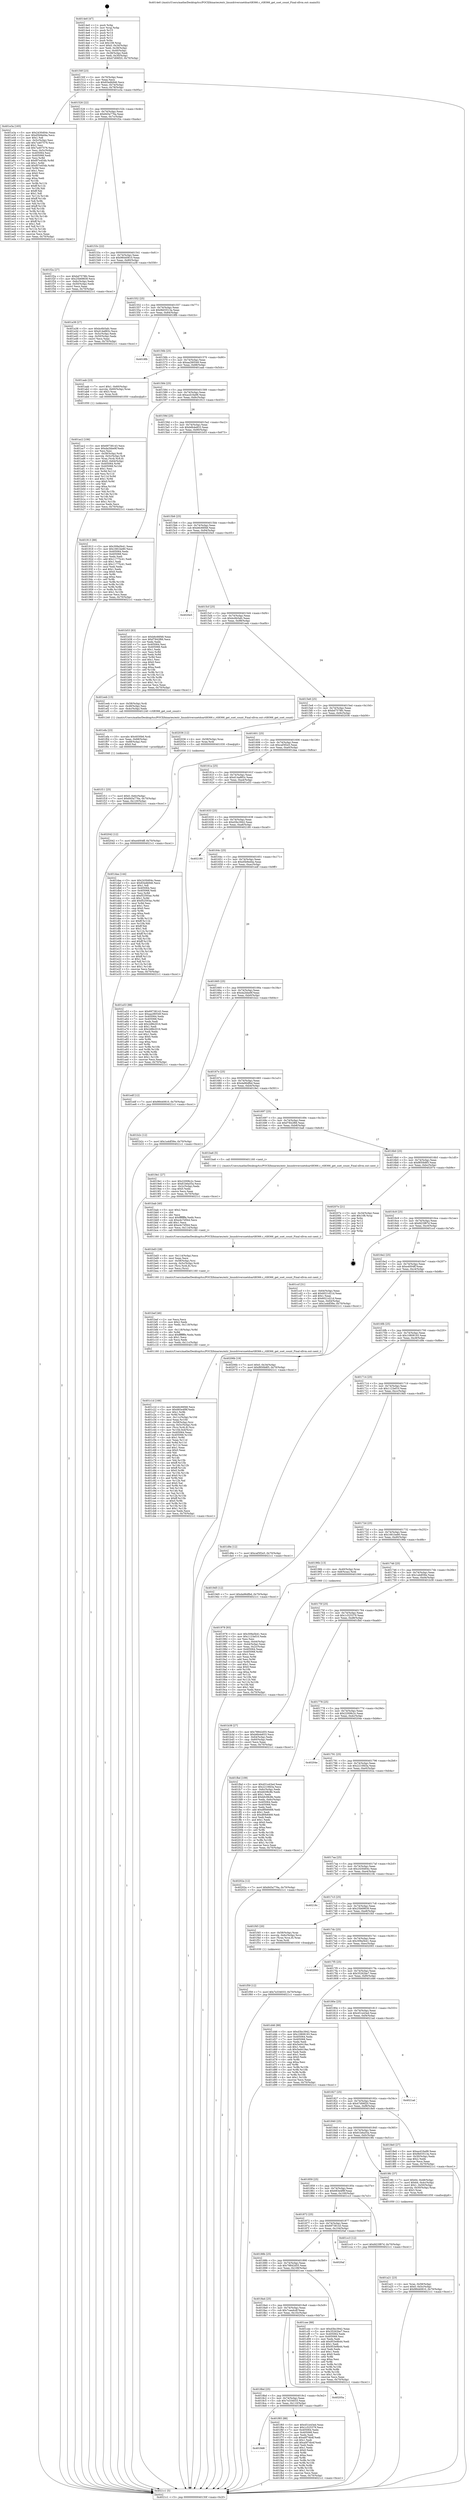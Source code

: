 digraph "0x4014e0" {
  label = "0x4014e0 (/mnt/c/Users/mathe/Desktop/tcc/POCII/binaries/extr_linuxdriversnetdsartl8366.c_rtl8366_get_sset_count_Final-ollvm.out::main(0))"
  labelloc = "t"
  node[shape=record]

  Entry [label="",width=0.3,height=0.3,shape=circle,fillcolor=black,style=filled]
  "0x40150f" [label="{
     0x40150f [23]\l
     | [instrs]\l
     &nbsp;&nbsp;0x40150f \<+3\>: mov -0x70(%rbp),%eax\l
     &nbsp;&nbsp;0x401512 \<+2\>: mov %eax,%ecx\l
     &nbsp;&nbsp;0x401514 \<+6\>: sub $0x83edb946,%ecx\l
     &nbsp;&nbsp;0x40151a \<+3\>: mov %eax,-0x74(%rbp)\l
     &nbsp;&nbsp;0x40151d \<+3\>: mov %ecx,-0x78(%rbp)\l
     &nbsp;&nbsp;0x401520 \<+6\>: je 0000000000401e3a \<main+0x95a\>\l
  }"]
  "0x401e3a" [label="{
     0x401e3a [165]\l
     | [instrs]\l
     &nbsp;&nbsp;0x401e3a \<+5\>: mov $0x2430d04c,%eax\l
     &nbsp;&nbsp;0x401e3f \<+5\>: mov $0xd5b9ed4a,%ecx\l
     &nbsp;&nbsp;0x401e44 \<+2\>: mov $0x1,%dl\l
     &nbsp;&nbsp;0x401e46 \<+3\>: mov -0x5c(%rbp),%esi\l
     &nbsp;&nbsp;0x401e49 \<+6\>: add $0x7a407576,%esi\l
     &nbsp;&nbsp;0x401e4f \<+3\>: add $0x1,%esi\l
     &nbsp;&nbsp;0x401e52 \<+6\>: sub $0x7a407576,%esi\l
     &nbsp;&nbsp;0x401e58 \<+3\>: mov %esi,-0x5c(%rbp)\l
     &nbsp;&nbsp;0x401e5b \<+7\>: mov 0x405064,%esi\l
     &nbsp;&nbsp;0x401e62 \<+7\>: mov 0x405068,%edi\l
     &nbsp;&nbsp;0x401e69 \<+3\>: mov %esi,%r8d\l
     &nbsp;&nbsp;0x401e6c \<+7\>: sub $0xf07e454b,%r8d\l
     &nbsp;&nbsp;0x401e73 \<+4\>: sub $0x1,%r8d\l
     &nbsp;&nbsp;0x401e77 \<+7\>: add $0xf07e454b,%r8d\l
     &nbsp;&nbsp;0x401e7e \<+4\>: imul %r8d,%esi\l
     &nbsp;&nbsp;0x401e82 \<+3\>: and $0x1,%esi\l
     &nbsp;&nbsp;0x401e85 \<+3\>: cmp $0x0,%esi\l
     &nbsp;&nbsp;0x401e88 \<+4\>: sete %r9b\l
     &nbsp;&nbsp;0x401e8c \<+3\>: cmp $0xa,%edi\l
     &nbsp;&nbsp;0x401e8f \<+4\>: setl %r10b\l
     &nbsp;&nbsp;0x401e93 \<+3\>: mov %r9b,%r11b\l
     &nbsp;&nbsp;0x401e96 \<+4\>: xor $0xff,%r11b\l
     &nbsp;&nbsp;0x401e9a \<+3\>: mov %r10b,%bl\l
     &nbsp;&nbsp;0x401e9d \<+3\>: xor $0xff,%bl\l
     &nbsp;&nbsp;0x401ea0 \<+3\>: xor $0x1,%dl\l
     &nbsp;&nbsp;0x401ea3 \<+3\>: mov %r11b,%r14b\l
     &nbsp;&nbsp;0x401ea6 \<+4\>: and $0xff,%r14b\l
     &nbsp;&nbsp;0x401eaa \<+3\>: and %dl,%r9b\l
     &nbsp;&nbsp;0x401ead \<+3\>: mov %bl,%r15b\l
     &nbsp;&nbsp;0x401eb0 \<+4\>: and $0xff,%r15b\l
     &nbsp;&nbsp;0x401eb4 \<+3\>: and %dl,%r10b\l
     &nbsp;&nbsp;0x401eb7 \<+3\>: or %r9b,%r14b\l
     &nbsp;&nbsp;0x401eba \<+3\>: or %r10b,%r15b\l
     &nbsp;&nbsp;0x401ebd \<+3\>: xor %r15b,%r14b\l
     &nbsp;&nbsp;0x401ec0 \<+3\>: or %bl,%r11b\l
     &nbsp;&nbsp;0x401ec3 \<+4\>: xor $0xff,%r11b\l
     &nbsp;&nbsp;0x401ec7 \<+3\>: or $0x1,%dl\l
     &nbsp;&nbsp;0x401eca \<+3\>: and %dl,%r11b\l
     &nbsp;&nbsp;0x401ecd \<+3\>: or %r11b,%r14b\l
     &nbsp;&nbsp;0x401ed0 \<+4\>: test $0x1,%r14b\l
     &nbsp;&nbsp;0x401ed4 \<+3\>: cmovne %ecx,%eax\l
     &nbsp;&nbsp;0x401ed7 \<+3\>: mov %eax,-0x70(%rbp)\l
     &nbsp;&nbsp;0x401eda \<+5\>: jmp 00000000004021c1 \<main+0xce1\>\l
  }"]
  "0x401526" [label="{
     0x401526 [22]\l
     | [instrs]\l
     &nbsp;&nbsp;0x401526 \<+5\>: jmp 000000000040152b \<main+0x4b\>\l
     &nbsp;&nbsp;0x40152b \<+3\>: mov -0x74(%rbp),%eax\l
     &nbsp;&nbsp;0x40152e \<+5\>: sub $0x845a776a,%eax\l
     &nbsp;&nbsp;0x401533 \<+3\>: mov %eax,-0x7c(%rbp)\l
     &nbsp;&nbsp;0x401536 \<+6\>: je 0000000000401f2a \<main+0xa4a\>\l
  }"]
  Exit [label="",width=0.3,height=0.3,shape=circle,fillcolor=black,style=filled,peripheries=2]
  "0x401f2a" [label="{
     0x401f2a [27]\l
     | [instrs]\l
     &nbsp;&nbsp;0x401f2a \<+5\>: mov $0xbd7578fc,%eax\l
     &nbsp;&nbsp;0x401f2f \<+5\>: mov $0x25b69839,%ecx\l
     &nbsp;&nbsp;0x401f34 \<+3\>: mov -0x6c(%rbp),%edx\l
     &nbsp;&nbsp;0x401f37 \<+3\>: cmp -0x50(%rbp),%edx\l
     &nbsp;&nbsp;0x401f3a \<+3\>: cmovl %ecx,%eax\l
     &nbsp;&nbsp;0x401f3d \<+3\>: mov %eax,-0x70(%rbp)\l
     &nbsp;&nbsp;0x401f40 \<+5\>: jmp 00000000004021c1 \<main+0xce1\>\l
  }"]
  "0x40153c" [label="{
     0x40153c [22]\l
     | [instrs]\l
     &nbsp;&nbsp;0x40153c \<+5\>: jmp 0000000000401541 \<main+0x61\>\l
     &nbsp;&nbsp;0x401541 \<+3\>: mov -0x74(%rbp),%eax\l
     &nbsp;&nbsp;0x401544 \<+5\>: sub $0x98440810,%eax\l
     &nbsp;&nbsp;0x401549 \<+3\>: mov %eax,-0x80(%rbp)\l
     &nbsp;&nbsp;0x40154c \<+6\>: je 0000000000401a38 \<main+0x558\>\l
  }"]
  "0x402042" [label="{
     0x402042 [12]\l
     | [instrs]\l
     &nbsp;&nbsp;0x402042 \<+7\>: movl $0xe4004ff,-0x70(%rbp)\l
     &nbsp;&nbsp;0x402049 \<+5\>: jmp 00000000004021c1 \<main+0xce1\>\l
  }"]
  "0x401a38" [label="{
     0x401a38 [27]\l
     | [instrs]\l
     &nbsp;&nbsp;0x401a38 \<+5\>: mov $0xbc6b5afc,%eax\l
     &nbsp;&nbsp;0x401a3d \<+5\>: mov $0xd14a883c,%ecx\l
     &nbsp;&nbsp;0x401a42 \<+3\>: mov -0x5c(%rbp),%edx\l
     &nbsp;&nbsp;0x401a45 \<+3\>: cmp -0x50(%rbp),%edx\l
     &nbsp;&nbsp;0x401a48 \<+3\>: cmovl %ecx,%eax\l
     &nbsp;&nbsp;0x401a4b \<+3\>: mov %eax,-0x70(%rbp)\l
     &nbsp;&nbsp;0x401a4e \<+5\>: jmp 00000000004021c1 \<main+0xce1\>\l
  }"]
  "0x401552" [label="{
     0x401552 [25]\l
     | [instrs]\l
     &nbsp;&nbsp;0x401552 \<+5\>: jmp 0000000000401557 \<main+0x77\>\l
     &nbsp;&nbsp;0x401557 \<+3\>: mov -0x74(%rbp),%eax\l
     &nbsp;&nbsp;0x40155a \<+5\>: sub $0x9b03513a,%eax\l
     &nbsp;&nbsp;0x40155f \<+6\>: mov %eax,-0x84(%rbp)\l
     &nbsp;&nbsp;0x401565 \<+6\>: je 00000000004018fb \<main+0x41b\>\l
  }"]
  "0x4018d6" [label="{
     0x4018d6\l
  }", style=dashed]
  "0x4018fb" [label="{
     0x4018fb\l
  }", style=dashed]
  "0x40156b" [label="{
     0x40156b [25]\l
     | [instrs]\l
     &nbsp;&nbsp;0x40156b \<+5\>: jmp 0000000000401570 \<main+0x90\>\l
     &nbsp;&nbsp;0x401570 \<+3\>: mov -0x74(%rbp),%eax\l
     &nbsp;&nbsp;0x401573 \<+5\>: sub $0xaa280549,%eax\l
     &nbsp;&nbsp;0x401578 \<+6\>: mov %eax,-0x88(%rbp)\l
     &nbsp;&nbsp;0x40157e \<+6\>: je 0000000000401aab \<main+0x5cb\>\l
  }"]
  "0x401f65" [label="{
     0x401f65 [88]\l
     | [instrs]\l
     &nbsp;&nbsp;0x401f65 \<+5\>: mov $0x451e43ed,%eax\l
     &nbsp;&nbsp;0x401f6a \<+5\>: mov $0x1c525379,%ecx\l
     &nbsp;&nbsp;0x401f6f \<+7\>: mov 0x405064,%edx\l
     &nbsp;&nbsp;0x401f76 \<+7\>: mov 0x405068,%esi\l
     &nbsp;&nbsp;0x401f7d \<+2\>: mov %edx,%edi\l
     &nbsp;&nbsp;0x401f7f \<+6\>: sub $0xa0f74b4f,%edi\l
     &nbsp;&nbsp;0x401f85 \<+3\>: sub $0x1,%edi\l
     &nbsp;&nbsp;0x401f88 \<+6\>: add $0xa0f74b4f,%edi\l
     &nbsp;&nbsp;0x401f8e \<+3\>: imul %edi,%edx\l
     &nbsp;&nbsp;0x401f91 \<+3\>: and $0x1,%edx\l
     &nbsp;&nbsp;0x401f94 \<+3\>: cmp $0x0,%edx\l
     &nbsp;&nbsp;0x401f97 \<+4\>: sete %r8b\l
     &nbsp;&nbsp;0x401f9b \<+3\>: cmp $0xa,%esi\l
     &nbsp;&nbsp;0x401f9e \<+4\>: setl %r9b\l
     &nbsp;&nbsp;0x401fa2 \<+3\>: mov %r8b,%r10b\l
     &nbsp;&nbsp;0x401fa5 \<+3\>: and %r9b,%r10b\l
     &nbsp;&nbsp;0x401fa8 \<+3\>: xor %r9b,%r8b\l
     &nbsp;&nbsp;0x401fab \<+3\>: or %r8b,%r10b\l
     &nbsp;&nbsp;0x401fae \<+4\>: test $0x1,%r10b\l
     &nbsp;&nbsp;0x401fb2 \<+3\>: cmovne %ecx,%eax\l
     &nbsp;&nbsp;0x401fb5 \<+3\>: mov %eax,-0x70(%rbp)\l
     &nbsp;&nbsp;0x401fb8 \<+5\>: jmp 00000000004021c1 \<main+0xce1\>\l
  }"]
  "0x401aab" [label="{
     0x401aab [23]\l
     | [instrs]\l
     &nbsp;&nbsp;0x401aab \<+7\>: movl $0x1,-0x60(%rbp)\l
     &nbsp;&nbsp;0x401ab2 \<+4\>: movslq -0x60(%rbp),%rax\l
     &nbsp;&nbsp;0x401ab6 \<+4\>: shl $0x3,%rax\l
     &nbsp;&nbsp;0x401aba \<+3\>: mov %rax,%rdi\l
     &nbsp;&nbsp;0x401abd \<+5\>: call 0000000000401050 \<malloc@plt\>\l
     | [calls]\l
     &nbsp;&nbsp;0x401050 \{1\} (unknown)\l
  }"]
  "0x401584" [label="{
     0x401584 [25]\l
     | [instrs]\l
     &nbsp;&nbsp;0x401584 \<+5\>: jmp 0000000000401589 \<main+0xa9\>\l
     &nbsp;&nbsp;0x401589 \<+3\>: mov -0x74(%rbp),%eax\l
     &nbsp;&nbsp;0x40158c \<+5\>: sub $0xacd16a98,%eax\l
     &nbsp;&nbsp;0x401591 \<+6\>: mov %eax,-0x8c(%rbp)\l
     &nbsp;&nbsp;0x401597 \<+6\>: je 0000000000401913 \<main+0x433\>\l
  }"]
  "0x4018bd" [label="{
     0x4018bd [25]\l
     | [instrs]\l
     &nbsp;&nbsp;0x4018bd \<+5\>: jmp 00000000004018c2 \<main+0x3e2\>\l
     &nbsp;&nbsp;0x4018c2 \<+3\>: mov -0x74(%rbp),%eax\l
     &nbsp;&nbsp;0x4018c5 \<+5\>: sub $0x7e334033,%eax\l
     &nbsp;&nbsp;0x4018ca \<+6\>: mov %eax,-0x110(%rbp)\l
     &nbsp;&nbsp;0x4018d0 \<+6\>: je 0000000000401f65 \<main+0xa85\>\l
  }"]
  "0x401913" [label="{
     0x401913 [88]\l
     | [instrs]\l
     &nbsp;&nbsp;0x401913 \<+5\>: mov $0x309a5b41,%eax\l
     &nbsp;&nbsp;0x401918 \<+5\>: mov $0x1661be80,%ecx\l
     &nbsp;&nbsp;0x40191d \<+7\>: mov 0x405064,%edx\l
     &nbsp;&nbsp;0x401924 \<+7\>: mov 0x405068,%esi\l
     &nbsp;&nbsp;0x40192b \<+2\>: mov %edx,%edi\l
     &nbsp;&nbsp;0x40192d \<+6\>: add $0x11775c41,%edi\l
     &nbsp;&nbsp;0x401933 \<+3\>: sub $0x1,%edi\l
     &nbsp;&nbsp;0x401936 \<+6\>: sub $0x11775c41,%edi\l
     &nbsp;&nbsp;0x40193c \<+3\>: imul %edi,%edx\l
     &nbsp;&nbsp;0x40193f \<+3\>: and $0x1,%edx\l
     &nbsp;&nbsp;0x401942 \<+3\>: cmp $0x0,%edx\l
     &nbsp;&nbsp;0x401945 \<+4\>: sete %r8b\l
     &nbsp;&nbsp;0x401949 \<+3\>: cmp $0xa,%esi\l
     &nbsp;&nbsp;0x40194c \<+4\>: setl %r9b\l
     &nbsp;&nbsp;0x401950 \<+3\>: mov %r8b,%r10b\l
     &nbsp;&nbsp;0x401953 \<+3\>: and %r9b,%r10b\l
     &nbsp;&nbsp;0x401956 \<+3\>: xor %r9b,%r8b\l
     &nbsp;&nbsp;0x401959 \<+3\>: or %r8b,%r10b\l
     &nbsp;&nbsp;0x40195c \<+4\>: test $0x1,%r10b\l
     &nbsp;&nbsp;0x401960 \<+3\>: cmovne %ecx,%eax\l
     &nbsp;&nbsp;0x401963 \<+3\>: mov %eax,-0x70(%rbp)\l
     &nbsp;&nbsp;0x401966 \<+5\>: jmp 00000000004021c1 \<main+0xce1\>\l
  }"]
  "0x40159d" [label="{
     0x40159d [25]\l
     | [instrs]\l
     &nbsp;&nbsp;0x40159d \<+5\>: jmp 00000000004015a2 \<main+0xc2\>\l
     &nbsp;&nbsp;0x4015a2 \<+3\>: mov -0x74(%rbp),%eax\l
     &nbsp;&nbsp;0x4015a5 \<+5\>: sub $0xb6b4e833,%eax\l
     &nbsp;&nbsp;0x4015aa \<+6\>: mov %eax,-0x90(%rbp)\l
     &nbsp;&nbsp;0x4015b0 \<+6\>: je 0000000000401b53 \<main+0x673\>\l
  }"]
  "0x40205a" [label="{
     0x40205a\l
  }", style=dashed]
  "0x401b53" [label="{
     0x401b53 [83]\l
     | [instrs]\l
     &nbsp;&nbsp;0x401b53 \<+5\>: mov $0xb6c66f48,%eax\l
     &nbsp;&nbsp;0x401b58 \<+5\>: mov $0xf7842f66,%ecx\l
     &nbsp;&nbsp;0x401b5d \<+2\>: xor %edx,%edx\l
     &nbsp;&nbsp;0x401b5f \<+7\>: mov 0x405064,%esi\l
     &nbsp;&nbsp;0x401b66 \<+7\>: mov 0x405068,%edi\l
     &nbsp;&nbsp;0x401b6d \<+3\>: sub $0x1,%edx\l
     &nbsp;&nbsp;0x401b70 \<+3\>: mov %esi,%r8d\l
     &nbsp;&nbsp;0x401b73 \<+3\>: add %edx,%r8d\l
     &nbsp;&nbsp;0x401b76 \<+4\>: imul %r8d,%esi\l
     &nbsp;&nbsp;0x401b7a \<+3\>: and $0x1,%esi\l
     &nbsp;&nbsp;0x401b7d \<+3\>: cmp $0x0,%esi\l
     &nbsp;&nbsp;0x401b80 \<+4\>: sete %r9b\l
     &nbsp;&nbsp;0x401b84 \<+3\>: cmp $0xa,%edi\l
     &nbsp;&nbsp;0x401b87 \<+4\>: setl %r10b\l
     &nbsp;&nbsp;0x401b8b \<+3\>: mov %r9b,%r11b\l
     &nbsp;&nbsp;0x401b8e \<+3\>: and %r10b,%r11b\l
     &nbsp;&nbsp;0x401b91 \<+3\>: xor %r10b,%r9b\l
     &nbsp;&nbsp;0x401b94 \<+3\>: or %r9b,%r11b\l
     &nbsp;&nbsp;0x401b97 \<+4\>: test $0x1,%r11b\l
     &nbsp;&nbsp;0x401b9b \<+3\>: cmovne %ecx,%eax\l
     &nbsp;&nbsp;0x401b9e \<+3\>: mov %eax,-0x70(%rbp)\l
     &nbsp;&nbsp;0x401ba1 \<+5\>: jmp 00000000004021c1 \<main+0xce1\>\l
  }"]
  "0x4015b6" [label="{
     0x4015b6 [25]\l
     | [instrs]\l
     &nbsp;&nbsp;0x4015b6 \<+5\>: jmp 00000000004015bb \<main+0xdb\>\l
     &nbsp;&nbsp;0x4015bb \<+3\>: mov -0x74(%rbp),%eax\l
     &nbsp;&nbsp;0x4015be \<+5\>: sub $0xb6c66f48,%eax\l
     &nbsp;&nbsp;0x4015c3 \<+6\>: mov %eax,-0x94(%rbp)\l
     &nbsp;&nbsp;0x4015c9 \<+6\>: je 00000000004020e5 \<main+0xc05\>\l
  }"]
  "0x401f59" [label="{
     0x401f59 [12]\l
     | [instrs]\l
     &nbsp;&nbsp;0x401f59 \<+7\>: movl $0x7e334033,-0x70(%rbp)\l
     &nbsp;&nbsp;0x401f60 \<+5\>: jmp 00000000004021c1 \<main+0xce1\>\l
  }"]
  "0x4020e5" [label="{
     0x4020e5\l
  }", style=dashed]
  "0x4015cf" [label="{
     0x4015cf [25]\l
     | [instrs]\l
     &nbsp;&nbsp;0x4015cf \<+5\>: jmp 00000000004015d4 \<main+0xf4\>\l
     &nbsp;&nbsp;0x4015d4 \<+3\>: mov -0x74(%rbp),%eax\l
     &nbsp;&nbsp;0x4015d7 \<+5\>: sub $0xbc6b5afc,%eax\l
     &nbsp;&nbsp;0x4015dc \<+6\>: mov %eax,-0x98(%rbp)\l
     &nbsp;&nbsp;0x4015e2 \<+6\>: je 0000000000401eeb \<main+0xa0b\>\l
  }"]
  "0x401f11" [label="{
     0x401f11 [25]\l
     | [instrs]\l
     &nbsp;&nbsp;0x401f11 \<+7\>: movl $0x0,-0x6c(%rbp)\l
     &nbsp;&nbsp;0x401f18 \<+7\>: movl $0x845a776a,-0x70(%rbp)\l
     &nbsp;&nbsp;0x401f1f \<+6\>: mov %eax,-0x120(%rbp)\l
     &nbsp;&nbsp;0x401f25 \<+5\>: jmp 00000000004021c1 \<main+0xce1\>\l
  }"]
  "0x401eeb" [label="{
     0x401eeb [15]\l
     | [instrs]\l
     &nbsp;&nbsp;0x401eeb \<+4\>: mov -0x58(%rbp),%rdi\l
     &nbsp;&nbsp;0x401eef \<+3\>: mov -0x48(%rbp),%esi\l
     &nbsp;&nbsp;0x401ef2 \<+3\>: mov -0x4c(%rbp),%edx\l
     &nbsp;&nbsp;0x401ef5 \<+5\>: call 0000000000401240 \<rtl8366_get_sset_count\>\l
     | [calls]\l
     &nbsp;&nbsp;0x401240 \{1\} (/mnt/c/Users/mathe/Desktop/tcc/POCII/binaries/extr_linuxdriversnetdsartl8366.c_rtl8366_get_sset_count_Final-ollvm.out::rtl8366_get_sset_count)\l
  }"]
  "0x4015e8" [label="{
     0x4015e8 [25]\l
     | [instrs]\l
     &nbsp;&nbsp;0x4015e8 \<+5\>: jmp 00000000004015ed \<main+0x10d\>\l
     &nbsp;&nbsp;0x4015ed \<+3\>: mov -0x74(%rbp),%eax\l
     &nbsp;&nbsp;0x4015f0 \<+5\>: sub $0xbd7578fc,%eax\l
     &nbsp;&nbsp;0x4015f5 \<+6\>: mov %eax,-0x9c(%rbp)\l
     &nbsp;&nbsp;0x4015fb \<+6\>: je 0000000000402036 \<main+0xb56\>\l
  }"]
  "0x401efa" [label="{
     0x401efa [23]\l
     | [instrs]\l
     &nbsp;&nbsp;0x401efa \<+10\>: movabs $0x4030b6,%rdi\l
     &nbsp;&nbsp;0x401f04 \<+3\>: mov %eax,-0x68(%rbp)\l
     &nbsp;&nbsp;0x401f07 \<+3\>: mov -0x68(%rbp),%esi\l
     &nbsp;&nbsp;0x401f0a \<+2\>: mov $0x0,%al\l
     &nbsp;&nbsp;0x401f0c \<+5\>: call 0000000000401040 \<printf@plt\>\l
     | [calls]\l
     &nbsp;&nbsp;0x401040 \{1\} (unknown)\l
  }"]
  "0x402036" [label="{
     0x402036 [12]\l
     | [instrs]\l
     &nbsp;&nbsp;0x402036 \<+4\>: mov -0x58(%rbp),%rax\l
     &nbsp;&nbsp;0x40203a \<+3\>: mov %rax,%rdi\l
     &nbsp;&nbsp;0x40203d \<+5\>: call 0000000000401030 \<free@plt\>\l
     | [calls]\l
     &nbsp;&nbsp;0x401030 \{1\} (unknown)\l
  }"]
  "0x401601" [label="{
     0x401601 [25]\l
     | [instrs]\l
     &nbsp;&nbsp;0x401601 \<+5\>: jmp 0000000000401606 \<main+0x126\>\l
     &nbsp;&nbsp;0x401606 \<+3\>: mov -0x74(%rbp),%eax\l
     &nbsp;&nbsp;0x401609 \<+5\>: sub $0xcaf3f2e5,%eax\l
     &nbsp;&nbsp;0x40160e \<+6\>: mov %eax,-0xa0(%rbp)\l
     &nbsp;&nbsp;0x401614 \<+6\>: je 0000000000401daa \<main+0x8ca\>\l
  }"]
  "0x4018a4" [label="{
     0x4018a4 [25]\l
     | [instrs]\l
     &nbsp;&nbsp;0x4018a4 \<+5\>: jmp 00000000004018a9 \<main+0x3c9\>\l
     &nbsp;&nbsp;0x4018a9 \<+3\>: mov -0x74(%rbp),%eax\l
     &nbsp;&nbsp;0x4018ac \<+5\>: sub $0x7caedcdf,%eax\l
     &nbsp;&nbsp;0x4018b1 \<+6\>: mov %eax,-0x10c(%rbp)\l
     &nbsp;&nbsp;0x4018b7 \<+6\>: je 000000000040205a \<main+0xb7a\>\l
  }"]
  "0x401daa" [label="{
     0x401daa [144]\l
     | [instrs]\l
     &nbsp;&nbsp;0x401daa \<+5\>: mov $0x2430d04c,%eax\l
     &nbsp;&nbsp;0x401daf \<+5\>: mov $0x83edb946,%ecx\l
     &nbsp;&nbsp;0x401db4 \<+2\>: mov $0x1,%dl\l
     &nbsp;&nbsp;0x401db6 \<+7\>: mov 0x405064,%esi\l
     &nbsp;&nbsp;0x401dbd \<+7\>: mov 0x405068,%edi\l
     &nbsp;&nbsp;0x401dc4 \<+3\>: mov %esi,%r8d\l
     &nbsp;&nbsp;0x401dc7 \<+7\>: sub $0xf52593ac,%r8d\l
     &nbsp;&nbsp;0x401dce \<+4\>: sub $0x1,%r8d\l
     &nbsp;&nbsp;0x401dd2 \<+7\>: add $0xf52593ac,%r8d\l
     &nbsp;&nbsp;0x401dd9 \<+4\>: imul %r8d,%esi\l
     &nbsp;&nbsp;0x401ddd \<+3\>: and $0x1,%esi\l
     &nbsp;&nbsp;0x401de0 \<+3\>: cmp $0x0,%esi\l
     &nbsp;&nbsp;0x401de3 \<+4\>: sete %r9b\l
     &nbsp;&nbsp;0x401de7 \<+3\>: cmp $0xa,%edi\l
     &nbsp;&nbsp;0x401dea \<+4\>: setl %r10b\l
     &nbsp;&nbsp;0x401dee \<+3\>: mov %r9b,%r11b\l
     &nbsp;&nbsp;0x401df1 \<+4\>: xor $0xff,%r11b\l
     &nbsp;&nbsp;0x401df5 \<+3\>: mov %r10b,%bl\l
     &nbsp;&nbsp;0x401df8 \<+3\>: xor $0xff,%bl\l
     &nbsp;&nbsp;0x401dfb \<+3\>: xor $0x1,%dl\l
     &nbsp;&nbsp;0x401dfe \<+3\>: mov %r11b,%r14b\l
     &nbsp;&nbsp;0x401e01 \<+4\>: and $0xff,%r14b\l
     &nbsp;&nbsp;0x401e05 \<+3\>: and %dl,%r9b\l
     &nbsp;&nbsp;0x401e08 \<+3\>: mov %bl,%r15b\l
     &nbsp;&nbsp;0x401e0b \<+4\>: and $0xff,%r15b\l
     &nbsp;&nbsp;0x401e0f \<+3\>: and %dl,%r10b\l
     &nbsp;&nbsp;0x401e12 \<+3\>: or %r9b,%r14b\l
     &nbsp;&nbsp;0x401e15 \<+3\>: or %r10b,%r15b\l
     &nbsp;&nbsp;0x401e18 \<+3\>: xor %r15b,%r14b\l
     &nbsp;&nbsp;0x401e1b \<+3\>: or %bl,%r11b\l
     &nbsp;&nbsp;0x401e1e \<+4\>: xor $0xff,%r11b\l
     &nbsp;&nbsp;0x401e22 \<+3\>: or $0x1,%dl\l
     &nbsp;&nbsp;0x401e25 \<+3\>: and %dl,%r11b\l
     &nbsp;&nbsp;0x401e28 \<+3\>: or %r11b,%r14b\l
     &nbsp;&nbsp;0x401e2b \<+4\>: test $0x1,%r14b\l
     &nbsp;&nbsp;0x401e2f \<+3\>: cmovne %ecx,%eax\l
     &nbsp;&nbsp;0x401e32 \<+3\>: mov %eax,-0x70(%rbp)\l
     &nbsp;&nbsp;0x401e35 \<+5\>: jmp 00000000004021c1 \<main+0xce1\>\l
  }"]
  "0x40161a" [label="{
     0x40161a [25]\l
     | [instrs]\l
     &nbsp;&nbsp;0x40161a \<+5\>: jmp 000000000040161f \<main+0x13f\>\l
     &nbsp;&nbsp;0x40161f \<+3\>: mov -0x74(%rbp),%eax\l
     &nbsp;&nbsp;0x401622 \<+5\>: sub $0xd14a883c,%eax\l
     &nbsp;&nbsp;0x401627 \<+6\>: mov %eax,-0xa4(%rbp)\l
     &nbsp;&nbsp;0x40162d \<+6\>: je 0000000000401a53 \<main+0x573\>\l
  }"]
  "0x401cee" [label="{
     0x401cee [88]\l
     | [instrs]\l
     &nbsp;&nbsp;0x401cee \<+5\>: mov $0xd3bc3942,%eax\l
     &nbsp;&nbsp;0x401cf3 \<+5\>: mov $0x35262be7,%ecx\l
     &nbsp;&nbsp;0x401cf8 \<+7\>: mov 0x405064,%edx\l
     &nbsp;&nbsp;0x401cff \<+7\>: mov 0x405068,%esi\l
     &nbsp;&nbsp;0x401d06 \<+2\>: mov %edx,%edi\l
     &nbsp;&nbsp;0x401d08 \<+6\>: add $0x953e9b44,%edi\l
     &nbsp;&nbsp;0x401d0e \<+3\>: sub $0x1,%edi\l
     &nbsp;&nbsp;0x401d11 \<+6\>: sub $0x953e9b44,%edi\l
     &nbsp;&nbsp;0x401d17 \<+3\>: imul %edi,%edx\l
     &nbsp;&nbsp;0x401d1a \<+3\>: and $0x1,%edx\l
     &nbsp;&nbsp;0x401d1d \<+3\>: cmp $0x0,%edx\l
     &nbsp;&nbsp;0x401d20 \<+4\>: sete %r8b\l
     &nbsp;&nbsp;0x401d24 \<+3\>: cmp $0xa,%esi\l
     &nbsp;&nbsp;0x401d27 \<+4\>: setl %r9b\l
     &nbsp;&nbsp;0x401d2b \<+3\>: mov %r8b,%r10b\l
     &nbsp;&nbsp;0x401d2e \<+3\>: and %r9b,%r10b\l
     &nbsp;&nbsp;0x401d31 \<+3\>: xor %r9b,%r8b\l
     &nbsp;&nbsp;0x401d34 \<+3\>: or %r8b,%r10b\l
     &nbsp;&nbsp;0x401d37 \<+4\>: test $0x1,%r10b\l
     &nbsp;&nbsp;0x401d3b \<+3\>: cmovne %ecx,%eax\l
     &nbsp;&nbsp;0x401d3e \<+3\>: mov %eax,-0x70(%rbp)\l
     &nbsp;&nbsp;0x401d41 \<+5\>: jmp 00000000004021c1 \<main+0xce1\>\l
  }"]
  "0x401a53" [label="{
     0x401a53 [88]\l
     | [instrs]\l
     &nbsp;&nbsp;0x401a53 \<+5\>: mov $0x69738143,%eax\l
     &nbsp;&nbsp;0x401a58 \<+5\>: mov $0xaa280549,%ecx\l
     &nbsp;&nbsp;0x401a5d \<+7\>: mov 0x405064,%edx\l
     &nbsp;&nbsp;0x401a64 \<+7\>: mov 0x405068,%esi\l
     &nbsp;&nbsp;0x401a6b \<+2\>: mov %edx,%edi\l
     &nbsp;&nbsp;0x401a6d \<+6\>: add $0x2d8b2016,%edi\l
     &nbsp;&nbsp;0x401a73 \<+3\>: sub $0x1,%edi\l
     &nbsp;&nbsp;0x401a76 \<+6\>: sub $0x2d8b2016,%edi\l
     &nbsp;&nbsp;0x401a7c \<+3\>: imul %edi,%edx\l
     &nbsp;&nbsp;0x401a7f \<+3\>: and $0x1,%edx\l
     &nbsp;&nbsp;0x401a82 \<+3\>: cmp $0x0,%edx\l
     &nbsp;&nbsp;0x401a85 \<+4\>: sete %r8b\l
     &nbsp;&nbsp;0x401a89 \<+3\>: cmp $0xa,%esi\l
     &nbsp;&nbsp;0x401a8c \<+4\>: setl %r9b\l
     &nbsp;&nbsp;0x401a90 \<+3\>: mov %r8b,%r10b\l
     &nbsp;&nbsp;0x401a93 \<+3\>: and %r9b,%r10b\l
     &nbsp;&nbsp;0x401a96 \<+3\>: xor %r9b,%r8b\l
     &nbsp;&nbsp;0x401a99 \<+3\>: or %r8b,%r10b\l
     &nbsp;&nbsp;0x401a9c \<+4\>: test $0x1,%r10b\l
     &nbsp;&nbsp;0x401aa0 \<+3\>: cmovne %ecx,%eax\l
     &nbsp;&nbsp;0x401aa3 \<+3\>: mov %eax,-0x70(%rbp)\l
     &nbsp;&nbsp;0x401aa6 \<+5\>: jmp 00000000004021c1 \<main+0xce1\>\l
  }"]
  "0x401633" [label="{
     0x401633 [25]\l
     | [instrs]\l
     &nbsp;&nbsp;0x401633 \<+5\>: jmp 0000000000401638 \<main+0x158\>\l
     &nbsp;&nbsp;0x401638 \<+3\>: mov -0x74(%rbp),%eax\l
     &nbsp;&nbsp;0x40163b \<+5\>: sub $0xd3bc3942,%eax\l
     &nbsp;&nbsp;0x401640 \<+6\>: mov %eax,-0xa8(%rbp)\l
     &nbsp;&nbsp;0x401646 \<+6\>: je 0000000000402180 \<main+0xca0\>\l
  }"]
  "0x40188b" [label="{
     0x40188b [25]\l
     | [instrs]\l
     &nbsp;&nbsp;0x40188b \<+5\>: jmp 0000000000401890 \<main+0x3b0\>\l
     &nbsp;&nbsp;0x401890 \<+3\>: mov -0x74(%rbp),%eax\l
     &nbsp;&nbsp;0x401893 \<+5\>: sub $0x78842d55,%eax\l
     &nbsp;&nbsp;0x401898 \<+6\>: mov %eax,-0x108(%rbp)\l
     &nbsp;&nbsp;0x40189e \<+6\>: je 0000000000401cee \<main+0x80e\>\l
  }"]
  "0x402180" [label="{
     0x402180\l
  }", style=dashed]
  "0x40164c" [label="{
     0x40164c [25]\l
     | [instrs]\l
     &nbsp;&nbsp;0x40164c \<+5\>: jmp 0000000000401651 \<main+0x171\>\l
     &nbsp;&nbsp;0x401651 \<+3\>: mov -0x74(%rbp),%eax\l
     &nbsp;&nbsp;0x401654 \<+5\>: sub $0xd5b9ed4a,%eax\l
     &nbsp;&nbsp;0x401659 \<+6\>: mov %eax,-0xac(%rbp)\l
     &nbsp;&nbsp;0x40165f \<+6\>: je 0000000000401edf \<main+0x9ff\>\l
  }"]
  "0x4020af" [label="{
     0x4020af\l
  }", style=dashed]
  "0x401edf" [label="{
     0x401edf [12]\l
     | [instrs]\l
     &nbsp;&nbsp;0x401edf \<+7\>: movl $0x98440810,-0x70(%rbp)\l
     &nbsp;&nbsp;0x401ee6 \<+5\>: jmp 00000000004021c1 \<main+0xce1\>\l
  }"]
  "0x401665" [label="{
     0x401665 [25]\l
     | [instrs]\l
     &nbsp;&nbsp;0x401665 \<+5\>: jmp 000000000040166a \<main+0x18a\>\l
     &nbsp;&nbsp;0x40166a \<+3\>: mov -0x74(%rbp),%eax\l
     &nbsp;&nbsp;0x40166d \<+5\>: sub $0xda2bbe9f,%eax\l
     &nbsp;&nbsp;0x401672 \<+6\>: mov %eax,-0xb0(%rbp)\l
     &nbsp;&nbsp;0x401678 \<+6\>: je 0000000000401b2c \<main+0x64c\>\l
  }"]
  "0x401872" [label="{
     0x401872 [25]\l
     | [instrs]\l
     &nbsp;&nbsp;0x401872 \<+5\>: jmp 0000000000401877 \<main+0x397\>\l
     &nbsp;&nbsp;0x401877 \<+3\>: mov -0x74(%rbp),%eax\l
     &nbsp;&nbsp;0x40187a \<+5\>: sub $0x69738143,%eax\l
     &nbsp;&nbsp;0x40187f \<+6\>: mov %eax,-0x104(%rbp)\l
     &nbsp;&nbsp;0x401885 \<+6\>: je 00000000004020af \<main+0xbcf\>\l
  }"]
  "0x401b2c" [label="{
     0x401b2c [12]\l
     | [instrs]\l
     &nbsp;&nbsp;0x401b2c \<+7\>: movl $0x1a4df36e,-0x70(%rbp)\l
     &nbsp;&nbsp;0x401b33 \<+5\>: jmp 00000000004021c1 \<main+0xce1\>\l
  }"]
  "0x40167e" [label="{
     0x40167e [25]\l
     | [instrs]\l
     &nbsp;&nbsp;0x40167e \<+5\>: jmp 0000000000401683 \<main+0x1a3\>\l
     &nbsp;&nbsp;0x401683 \<+3\>: mov -0x74(%rbp),%eax\l
     &nbsp;&nbsp;0x401686 \<+5\>: sub $0xda96dfbd,%eax\l
     &nbsp;&nbsp;0x40168b \<+6\>: mov %eax,-0xb4(%rbp)\l
     &nbsp;&nbsp;0x401691 \<+6\>: je 00000000004019e1 \<main+0x501\>\l
  }"]
  "0x401cc3" [label="{
     0x401cc3 [12]\l
     | [instrs]\l
     &nbsp;&nbsp;0x401cc3 \<+7\>: movl $0xfd23f87d,-0x70(%rbp)\l
     &nbsp;&nbsp;0x401cca \<+5\>: jmp 00000000004021c1 \<main+0xce1\>\l
  }"]
  "0x4019e1" [label="{
     0x4019e1 [27]\l
     | [instrs]\l
     &nbsp;&nbsp;0x4019e1 \<+5\>: mov $0x22008c2c,%eax\l
     &nbsp;&nbsp;0x4019e6 \<+5\>: mov $0x61b6a55a,%ecx\l
     &nbsp;&nbsp;0x4019eb \<+3\>: mov -0x2c(%rbp),%edx\l
     &nbsp;&nbsp;0x4019ee \<+3\>: cmp $0x0,%edx\l
     &nbsp;&nbsp;0x4019f1 \<+3\>: cmove %ecx,%eax\l
     &nbsp;&nbsp;0x4019f4 \<+3\>: mov %eax,-0x70(%rbp)\l
     &nbsp;&nbsp;0x4019f7 \<+5\>: jmp 00000000004021c1 \<main+0xce1\>\l
  }"]
  "0x401697" [label="{
     0x401697 [25]\l
     | [instrs]\l
     &nbsp;&nbsp;0x401697 \<+5\>: jmp 000000000040169c \<main+0x1bc\>\l
     &nbsp;&nbsp;0x40169c \<+3\>: mov -0x74(%rbp),%eax\l
     &nbsp;&nbsp;0x40169f \<+5\>: sub $0xf7842f66,%eax\l
     &nbsp;&nbsp;0x4016a4 \<+6\>: mov %eax,-0xb8(%rbp)\l
     &nbsp;&nbsp;0x4016aa \<+6\>: je 0000000000401ba6 \<main+0x6c6\>\l
  }"]
  "0x401c1d" [label="{
     0x401c1d [166]\l
     | [instrs]\l
     &nbsp;&nbsp;0x401c1d \<+5\>: mov $0xb6c66f48,%ecx\l
     &nbsp;&nbsp;0x401c22 \<+5\>: mov $0x683e4f9f,%edx\l
     &nbsp;&nbsp;0x401c27 \<+3\>: mov $0x1,%r9b\l
     &nbsp;&nbsp;0x401c2a \<+3\>: xor %r8d,%r8d\l
     &nbsp;&nbsp;0x401c2d \<+7\>: mov -0x11c(%rbp),%r10d\l
     &nbsp;&nbsp;0x401c34 \<+4\>: imul %eax,%r10d\l
     &nbsp;&nbsp;0x401c38 \<+4\>: mov -0x58(%rbp),%rsi\l
     &nbsp;&nbsp;0x401c3c \<+4\>: movslq -0x5c(%rbp),%rdi\l
     &nbsp;&nbsp;0x401c40 \<+4\>: mov (%rsi,%rdi,8),%rsi\l
     &nbsp;&nbsp;0x401c44 \<+4\>: mov %r10d,0x4(%rsi)\l
     &nbsp;&nbsp;0x401c48 \<+7\>: mov 0x405064,%eax\l
     &nbsp;&nbsp;0x401c4f \<+8\>: mov 0x405068,%r10d\l
     &nbsp;&nbsp;0x401c57 \<+4\>: sub $0x1,%r8d\l
     &nbsp;&nbsp;0x401c5b \<+3\>: mov %eax,%r11d\l
     &nbsp;&nbsp;0x401c5e \<+3\>: add %r8d,%r11d\l
     &nbsp;&nbsp;0x401c61 \<+4\>: imul %r11d,%eax\l
     &nbsp;&nbsp;0x401c65 \<+3\>: and $0x1,%eax\l
     &nbsp;&nbsp;0x401c68 \<+3\>: cmp $0x0,%eax\l
     &nbsp;&nbsp;0x401c6b \<+3\>: sete %bl\l
     &nbsp;&nbsp;0x401c6e \<+4\>: cmp $0xa,%r10d\l
     &nbsp;&nbsp;0x401c72 \<+4\>: setl %r14b\l
     &nbsp;&nbsp;0x401c76 \<+3\>: mov %bl,%r15b\l
     &nbsp;&nbsp;0x401c79 \<+4\>: xor $0xff,%r15b\l
     &nbsp;&nbsp;0x401c7d \<+3\>: mov %r14b,%r12b\l
     &nbsp;&nbsp;0x401c80 \<+4\>: xor $0xff,%r12b\l
     &nbsp;&nbsp;0x401c84 \<+4\>: xor $0x0,%r9b\l
     &nbsp;&nbsp;0x401c88 \<+3\>: mov %r15b,%r13b\l
     &nbsp;&nbsp;0x401c8b \<+4\>: and $0x0,%r13b\l
     &nbsp;&nbsp;0x401c8f \<+3\>: and %r9b,%bl\l
     &nbsp;&nbsp;0x401c92 \<+3\>: mov %r12b,%al\l
     &nbsp;&nbsp;0x401c95 \<+2\>: and $0x0,%al\l
     &nbsp;&nbsp;0x401c97 \<+3\>: and %r9b,%r14b\l
     &nbsp;&nbsp;0x401c9a \<+3\>: or %bl,%r13b\l
     &nbsp;&nbsp;0x401c9d \<+3\>: or %r14b,%al\l
     &nbsp;&nbsp;0x401ca0 \<+3\>: xor %al,%r13b\l
     &nbsp;&nbsp;0x401ca3 \<+3\>: or %r12b,%r15b\l
     &nbsp;&nbsp;0x401ca6 \<+4\>: xor $0xff,%r15b\l
     &nbsp;&nbsp;0x401caa \<+4\>: or $0x0,%r9b\l
     &nbsp;&nbsp;0x401cae \<+3\>: and %r9b,%r15b\l
     &nbsp;&nbsp;0x401cb1 \<+3\>: or %r15b,%r13b\l
     &nbsp;&nbsp;0x401cb4 \<+4\>: test $0x1,%r13b\l
     &nbsp;&nbsp;0x401cb8 \<+3\>: cmovne %edx,%ecx\l
     &nbsp;&nbsp;0x401cbb \<+3\>: mov %ecx,-0x70(%rbp)\l
     &nbsp;&nbsp;0x401cbe \<+5\>: jmp 00000000004021c1 \<main+0xce1\>\l
  }"]
  "0x401ba6" [label="{
     0x401ba6 [5]\l
     | [instrs]\l
     &nbsp;&nbsp;0x401ba6 \<+5\>: call 0000000000401160 \<next_i\>\l
     | [calls]\l
     &nbsp;&nbsp;0x401160 \{1\} (/mnt/c/Users/mathe/Desktop/tcc/POCII/binaries/extr_linuxdriversnetdsartl8366.c_rtl8366_get_sset_count_Final-ollvm.out::next_i)\l
  }"]
  "0x4016b0" [label="{
     0x4016b0 [25]\l
     | [instrs]\l
     &nbsp;&nbsp;0x4016b0 \<+5\>: jmp 00000000004016b5 \<main+0x1d5\>\l
     &nbsp;&nbsp;0x4016b5 \<+3\>: mov -0x74(%rbp),%eax\l
     &nbsp;&nbsp;0x4016b8 \<+5\>: sub $0xf850b8f3,%eax\l
     &nbsp;&nbsp;0x4016bd \<+6\>: mov %eax,-0xbc(%rbp)\l
     &nbsp;&nbsp;0x4016c3 \<+6\>: je 000000000040207e \<main+0xb9e\>\l
  }"]
  "0x401bef" [label="{
     0x401bef [46]\l
     | [instrs]\l
     &nbsp;&nbsp;0x401bef \<+2\>: xor %ecx,%ecx\l
     &nbsp;&nbsp;0x401bf1 \<+5\>: mov $0x2,%edx\l
     &nbsp;&nbsp;0x401bf6 \<+6\>: mov %edx,-0x118(%rbp)\l
     &nbsp;&nbsp;0x401bfc \<+1\>: cltd\l
     &nbsp;&nbsp;0x401bfd \<+7\>: mov -0x118(%rbp),%r8d\l
     &nbsp;&nbsp;0x401c04 \<+3\>: idiv %r8d\l
     &nbsp;&nbsp;0x401c07 \<+6\>: imul $0xfffffffe,%edx,%edx\l
     &nbsp;&nbsp;0x401c0d \<+3\>: sub $0x1,%ecx\l
     &nbsp;&nbsp;0x401c10 \<+2\>: sub %ecx,%edx\l
     &nbsp;&nbsp;0x401c12 \<+6\>: mov %edx,-0x11c(%rbp)\l
     &nbsp;&nbsp;0x401c18 \<+5\>: call 0000000000401160 \<next_i\>\l
     | [calls]\l
     &nbsp;&nbsp;0x401160 \{1\} (/mnt/c/Users/mathe/Desktop/tcc/POCII/binaries/extr_linuxdriversnetdsartl8366.c_rtl8366_get_sset_count_Final-ollvm.out::next_i)\l
  }"]
  "0x40207e" [label="{
     0x40207e [21]\l
     | [instrs]\l
     &nbsp;&nbsp;0x40207e \<+3\>: mov -0x34(%rbp),%eax\l
     &nbsp;&nbsp;0x402081 \<+7\>: add $0x108,%rsp\l
     &nbsp;&nbsp;0x402088 \<+1\>: pop %rbx\l
     &nbsp;&nbsp;0x402089 \<+2\>: pop %r12\l
     &nbsp;&nbsp;0x40208b \<+2\>: pop %r13\l
     &nbsp;&nbsp;0x40208d \<+2\>: pop %r14\l
     &nbsp;&nbsp;0x40208f \<+2\>: pop %r15\l
     &nbsp;&nbsp;0x402091 \<+1\>: pop %rbp\l
     &nbsp;&nbsp;0x402092 \<+1\>: ret\l
  }"]
  "0x4016c9" [label="{
     0x4016c9 [25]\l
     | [instrs]\l
     &nbsp;&nbsp;0x4016c9 \<+5\>: jmp 00000000004016ce \<main+0x1ee\>\l
     &nbsp;&nbsp;0x4016ce \<+3\>: mov -0x74(%rbp),%eax\l
     &nbsp;&nbsp;0x4016d1 \<+5\>: sub $0xfd23f87d,%eax\l
     &nbsp;&nbsp;0x4016d6 \<+6\>: mov %eax,-0xc0(%rbp)\l
     &nbsp;&nbsp;0x4016dc \<+6\>: je 0000000000401ccf \<main+0x7ef\>\l
  }"]
  "0x401bd3" [label="{
     0x401bd3 [28]\l
     | [instrs]\l
     &nbsp;&nbsp;0x401bd3 \<+6\>: mov -0x114(%rbp),%ecx\l
     &nbsp;&nbsp;0x401bd9 \<+3\>: imul %eax,%ecx\l
     &nbsp;&nbsp;0x401bdc \<+4\>: mov -0x58(%rbp),%rsi\l
     &nbsp;&nbsp;0x401be0 \<+4\>: movslq -0x5c(%rbp),%rdi\l
     &nbsp;&nbsp;0x401be4 \<+4\>: mov (%rsi,%rdi,8),%rsi\l
     &nbsp;&nbsp;0x401be8 \<+2\>: mov %ecx,(%rsi)\l
     &nbsp;&nbsp;0x401bea \<+5\>: call 0000000000401160 \<next_i\>\l
     | [calls]\l
     &nbsp;&nbsp;0x401160 \{1\} (/mnt/c/Users/mathe/Desktop/tcc/POCII/binaries/extr_linuxdriversnetdsartl8366.c_rtl8366_get_sset_count_Final-ollvm.out::next_i)\l
  }"]
  "0x401ccf" [label="{
     0x401ccf [31]\l
     | [instrs]\l
     &nbsp;&nbsp;0x401ccf \<+3\>: mov -0x64(%rbp),%eax\l
     &nbsp;&nbsp;0x401cd2 \<+5\>: add $0x6021d21d,%eax\l
     &nbsp;&nbsp;0x401cd7 \<+3\>: add $0x1,%eax\l
     &nbsp;&nbsp;0x401cda \<+5\>: sub $0x6021d21d,%eax\l
     &nbsp;&nbsp;0x401cdf \<+3\>: mov %eax,-0x64(%rbp)\l
     &nbsp;&nbsp;0x401ce2 \<+7\>: movl $0x1a4df36e,-0x70(%rbp)\l
     &nbsp;&nbsp;0x401ce9 \<+5\>: jmp 00000000004021c1 \<main+0xce1\>\l
  }"]
  "0x4016e2" [label="{
     0x4016e2 [25]\l
     | [instrs]\l
     &nbsp;&nbsp;0x4016e2 \<+5\>: jmp 00000000004016e7 \<main+0x207\>\l
     &nbsp;&nbsp;0x4016e7 \<+3\>: mov -0x74(%rbp),%eax\l
     &nbsp;&nbsp;0x4016ea \<+5\>: sub $0xe4004ff,%eax\l
     &nbsp;&nbsp;0x4016ef \<+6\>: mov %eax,-0xc4(%rbp)\l
     &nbsp;&nbsp;0x4016f5 \<+6\>: je 000000000040206b \<main+0xb8b\>\l
  }"]
  "0x401bab" [label="{
     0x401bab [40]\l
     | [instrs]\l
     &nbsp;&nbsp;0x401bab \<+5\>: mov $0x2,%ecx\l
     &nbsp;&nbsp;0x401bb0 \<+1\>: cltd\l
     &nbsp;&nbsp;0x401bb1 \<+2\>: idiv %ecx\l
     &nbsp;&nbsp;0x401bb3 \<+6\>: imul $0xfffffffe,%edx,%ecx\l
     &nbsp;&nbsp;0x401bb9 \<+6\>: sub $0xe4c7d5b4,%ecx\l
     &nbsp;&nbsp;0x401bbf \<+3\>: add $0x1,%ecx\l
     &nbsp;&nbsp;0x401bc2 \<+6\>: add $0xe4c7d5b4,%ecx\l
     &nbsp;&nbsp;0x401bc8 \<+6\>: mov %ecx,-0x114(%rbp)\l
     &nbsp;&nbsp;0x401bce \<+5\>: call 0000000000401160 \<next_i\>\l
     | [calls]\l
     &nbsp;&nbsp;0x401160 \{1\} (/mnt/c/Users/mathe/Desktop/tcc/POCII/binaries/extr_linuxdriversnetdsartl8366.c_rtl8366_get_sset_count_Final-ollvm.out::next_i)\l
  }"]
  "0x40206b" [label="{
     0x40206b [19]\l
     | [instrs]\l
     &nbsp;&nbsp;0x40206b \<+7\>: movl $0x0,-0x34(%rbp)\l
     &nbsp;&nbsp;0x402072 \<+7\>: movl $0xf850b8f3,-0x70(%rbp)\l
     &nbsp;&nbsp;0x402079 \<+5\>: jmp 00000000004021c1 \<main+0xce1\>\l
  }"]
  "0x4016fb" [label="{
     0x4016fb [25]\l
     | [instrs]\l
     &nbsp;&nbsp;0x4016fb \<+5\>: jmp 0000000000401700 \<main+0x220\>\l
     &nbsp;&nbsp;0x401700 \<+3\>: mov -0x74(%rbp),%eax\l
     &nbsp;&nbsp;0x401703 \<+5\>: sub $0x10808193,%eax\l
     &nbsp;&nbsp;0x401708 \<+6\>: mov %eax,-0xc8(%rbp)\l
     &nbsp;&nbsp;0x40170e \<+6\>: je 0000000000401d9e \<main+0x8be\>\l
  }"]
  "0x401ac2" [label="{
     0x401ac2 [106]\l
     | [instrs]\l
     &nbsp;&nbsp;0x401ac2 \<+5\>: mov $0x69738143,%ecx\l
     &nbsp;&nbsp;0x401ac7 \<+5\>: mov $0xda2bbe9f,%edx\l
     &nbsp;&nbsp;0x401acc \<+2\>: xor %esi,%esi\l
     &nbsp;&nbsp;0x401ace \<+4\>: mov -0x58(%rbp),%rdi\l
     &nbsp;&nbsp;0x401ad2 \<+4\>: movslq -0x5c(%rbp),%r8\l
     &nbsp;&nbsp;0x401ad6 \<+4\>: mov %rax,(%rdi,%r8,8)\l
     &nbsp;&nbsp;0x401ada \<+7\>: movl $0x0,-0x64(%rbp)\l
     &nbsp;&nbsp;0x401ae1 \<+8\>: mov 0x405064,%r9d\l
     &nbsp;&nbsp;0x401ae9 \<+8\>: mov 0x405068,%r10d\l
     &nbsp;&nbsp;0x401af1 \<+3\>: sub $0x1,%esi\l
     &nbsp;&nbsp;0x401af4 \<+3\>: mov %r9d,%r11d\l
     &nbsp;&nbsp;0x401af7 \<+3\>: add %esi,%r11d\l
     &nbsp;&nbsp;0x401afa \<+4\>: imul %r11d,%r9d\l
     &nbsp;&nbsp;0x401afe \<+4\>: and $0x1,%r9d\l
     &nbsp;&nbsp;0x401b02 \<+4\>: cmp $0x0,%r9d\l
     &nbsp;&nbsp;0x401b06 \<+3\>: sete %bl\l
     &nbsp;&nbsp;0x401b09 \<+4\>: cmp $0xa,%r10d\l
     &nbsp;&nbsp;0x401b0d \<+4\>: setl %r14b\l
     &nbsp;&nbsp;0x401b11 \<+3\>: mov %bl,%r15b\l
     &nbsp;&nbsp;0x401b14 \<+3\>: and %r14b,%r15b\l
     &nbsp;&nbsp;0x401b17 \<+3\>: xor %r14b,%bl\l
     &nbsp;&nbsp;0x401b1a \<+3\>: or %bl,%r15b\l
     &nbsp;&nbsp;0x401b1d \<+4\>: test $0x1,%r15b\l
     &nbsp;&nbsp;0x401b21 \<+3\>: cmovne %edx,%ecx\l
     &nbsp;&nbsp;0x401b24 \<+3\>: mov %ecx,-0x70(%rbp)\l
     &nbsp;&nbsp;0x401b27 \<+5\>: jmp 00000000004021c1 \<main+0xce1\>\l
  }"]
  "0x401d9e" [label="{
     0x401d9e [12]\l
     | [instrs]\l
     &nbsp;&nbsp;0x401d9e \<+7\>: movl $0xcaf3f2e5,-0x70(%rbp)\l
     &nbsp;&nbsp;0x401da5 \<+5\>: jmp 00000000004021c1 \<main+0xce1\>\l
  }"]
  "0x401714" [label="{
     0x401714 [25]\l
     | [instrs]\l
     &nbsp;&nbsp;0x401714 \<+5\>: jmp 0000000000401719 \<main+0x239\>\l
     &nbsp;&nbsp;0x401719 \<+3\>: mov -0x74(%rbp),%eax\l
     &nbsp;&nbsp;0x40171c \<+5\>: sub $0x1123ef10,%eax\l
     &nbsp;&nbsp;0x401721 \<+6\>: mov %eax,-0xcc(%rbp)\l
     &nbsp;&nbsp;0x401727 \<+6\>: je 00000000004019d5 \<main+0x4f5\>\l
  }"]
  "0x401a21" [label="{
     0x401a21 [23]\l
     | [instrs]\l
     &nbsp;&nbsp;0x401a21 \<+4\>: mov %rax,-0x58(%rbp)\l
     &nbsp;&nbsp;0x401a25 \<+7\>: movl $0x0,-0x5c(%rbp)\l
     &nbsp;&nbsp;0x401a2c \<+7\>: movl $0x98440810,-0x70(%rbp)\l
     &nbsp;&nbsp;0x401a33 \<+5\>: jmp 00000000004021c1 \<main+0xce1\>\l
  }"]
  "0x4019d5" [label="{
     0x4019d5 [12]\l
     | [instrs]\l
     &nbsp;&nbsp;0x4019d5 \<+7\>: movl $0xda96dfbd,-0x70(%rbp)\l
     &nbsp;&nbsp;0x4019dc \<+5\>: jmp 00000000004021c1 \<main+0xce1\>\l
  }"]
  "0x40172d" [label="{
     0x40172d [25]\l
     | [instrs]\l
     &nbsp;&nbsp;0x40172d \<+5\>: jmp 0000000000401732 \<main+0x252\>\l
     &nbsp;&nbsp;0x401732 \<+3\>: mov -0x74(%rbp),%eax\l
     &nbsp;&nbsp;0x401735 \<+5\>: sub $0x1661be80,%eax\l
     &nbsp;&nbsp;0x40173a \<+6\>: mov %eax,-0xd0(%rbp)\l
     &nbsp;&nbsp;0x401740 \<+6\>: je 000000000040196b \<main+0x48b\>\l
  }"]
  "0x401859" [label="{
     0x401859 [25]\l
     | [instrs]\l
     &nbsp;&nbsp;0x401859 \<+5\>: jmp 000000000040185e \<main+0x37e\>\l
     &nbsp;&nbsp;0x40185e \<+3\>: mov -0x74(%rbp),%eax\l
     &nbsp;&nbsp;0x401861 \<+5\>: sub $0x683e4f9f,%eax\l
     &nbsp;&nbsp;0x401866 \<+6\>: mov %eax,-0x100(%rbp)\l
     &nbsp;&nbsp;0x40186c \<+6\>: je 0000000000401cc3 \<main+0x7e3\>\l
  }"]
  "0x40196b" [label="{
     0x40196b [13]\l
     | [instrs]\l
     &nbsp;&nbsp;0x40196b \<+4\>: mov -0x40(%rbp),%rax\l
     &nbsp;&nbsp;0x40196f \<+4\>: mov 0x8(%rax),%rdi\l
     &nbsp;&nbsp;0x401973 \<+5\>: call 0000000000401060 \<atoi@plt\>\l
     | [calls]\l
     &nbsp;&nbsp;0x401060 \{1\} (unknown)\l
  }"]
  "0x401746" [label="{
     0x401746 [25]\l
     | [instrs]\l
     &nbsp;&nbsp;0x401746 \<+5\>: jmp 000000000040174b \<main+0x26b\>\l
     &nbsp;&nbsp;0x40174b \<+3\>: mov -0x74(%rbp),%eax\l
     &nbsp;&nbsp;0x40174e \<+5\>: sub $0x1a4df36e,%eax\l
     &nbsp;&nbsp;0x401753 \<+6\>: mov %eax,-0xd4(%rbp)\l
     &nbsp;&nbsp;0x401759 \<+6\>: je 0000000000401b38 \<main+0x658\>\l
  }"]
  "0x4019fc" [label="{
     0x4019fc [37]\l
     | [instrs]\l
     &nbsp;&nbsp;0x4019fc \<+7\>: movl $0x64,-0x48(%rbp)\l
     &nbsp;&nbsp;0x401a03 \<+7\>: movl $0x64,-0x4c(%rbp)\l
     &nbsp;&nbsp;0x401a0a \<+7\>: movl $0x1,-0x50(%rbp)\l
     &nbsp;&nbsp;0x401a11 \<+4\>: movslq -0x50(%rbp),%rax\l
     &nbsp;&nbsp;0x401a15 \<+4\>: shl $0x3,%rax\l
     &nbsp;&nbsp;0x401a19 \<+3\>: mov %rax,%rdi\l
     &nbsp;&nbsp;0x401a1c \<+5\>: call 0000000000401050 \<malloc@plt\>\l
     | [calls]\l
     &nbsp;&nbsp;0x401050 \{1\} (unknown)\l
  }"]
  "0x401b38" [label="{
     0x401b38 [27]\l
     | [instrs]\l
     &nbsp;&nbsp;0x401b38 \<+5\>: mov $0x78842d55,%eax\l
     &nbsp;&nbsp;0x401b3d \<+5\>: mov $0xb6b4e833,%ecx\l
     &nbsp;&nbsp;0x401b42 \<+3\>: mov -0x64(%rbp),%edx\l
     &nbsp;&nbsp;0x401b45 \<+3\>: cmp -0x60(%rbp),%edx\l
     &nbsp;&nbsp;0x401b48 \<+3\>: cmovl %ecx,%eax\l
     &nbsp;&nbsp;0x401b4b \<+3\>: mov %eax,-0x70(%rbp)\l
     &nbsp;&nbsp;0x401b4e \<+5\>: jmp 00000000004021c1 \<main+0xce1\>\l
  }"]
  "0x40175f" [label="{
     0x40175f [25]\l
     | [instrs]\l
     &nbsp;&nbsp;0x40175f \<+5\>: jmp 0000000000401764 \<main+0x284\>\l
     &nbsp;&nbsp;0x401764 \<+3\>: mov -0x74(%rbp),%eax\l
     &nbsp;&nbsp;0x401767 \<+5\>: sub $0x1c525379,%eax\l
     &nbsp;&nbsp;0x40176c \<+6\>: mov %eax,-0xd8(%rbp)\l
     &nbsp;&nbsp;0x401772 \<+6\>: je 0000000000401fbd \<main+0xadd\>\l
  }"]
  "0x401978" [label="{
     0x401978 [93]\l
     | [instrs]\l
     &nbsp;&nbsp;0x401978 \<+5\>: mov $0x309a5b41,%ecx\l
     &nbsp;&nbsp;0x40197d \<+5\>: mov $0x1123ef10,%edx\l
     &nbsp;&nbsp;0x401982 \<+2\>: xor %esi,%esi\l
     &nbsp;&nbsp;0x401984 \<+3\>: mov %eax,-0x44(%rbp)\l
     &nbsp;&nbsp;0x401987 \<+3\>: mov -0x44(%rbp),%eax\l
     &nbsp;&nbsp;0x40198a \<+3\>: mov %eax,-0x2c(%rbp)\l
     &nbsp;&nbsp;0x40198d \<+7\>: mov 0x405064,%eax\l
     &nbsp;&nbsp;0x401994 \<+8\>: mov 0x405068,%r8d\l
     &nbsp;&nbsp;0x40199c \<+3\>: sub $0x1,%esi\l
     &nbsp;&nbsp;0x40199f \<+3\>: mov %eax,%r9d\l
     &nbsp;&nbsp;0x4019a2 \<+3\>: add %esi,%r9d\l
     &nbsp;&nbsp;0x4019a5 \<+4\>: imul %r9d,%eax\l
     &nbsp;&nbsp;0x4019a9 \<+3\>: and $0x1,%eax\l
     &nbsp;&nbsp;0x4019ac \<+3\>: cmp $0x0,%eax\l
     &nbsp;&nbsp;0x4019af \<+4\>: sete %r10b\l
     &nbsp;&nbsp;0x4019b3 \<+4\>: cmp $0xa,%r8d\l
     &nbsp;&nbsp;0x4019b7 \<+4\>: setl %r11b\l
     &nbsp;&nbsp;0x4019bb \<+3\>: mov %r10b,%bl\l
     &nbsp;&nbsp;0x4019be \<+3\>: and %r11b,%bl\l
     &nbsp;&nbsp;0x4019c1 \<+3\>: xor %r11b,%r10b\l
     &nbsp;&nbsp;0x4019c4 \<+3\>: or %r10b,%bl\l
     &nbsp;&nbsp;0x4019c7 \<+3\>: test $0x1,%bl\l
     &nbsp;&nbsp;0x4019ca \<+3\>: cmovne %edx,%ecx\l
     &nbsp;&nbsp;0x4019cd \<+3\>: mov %ecx,-0x70(%rbp)\l
     &nbsp;&nbsp;0x4019d0 \<+5\>: jmp 00000000004021c1 \<main+0xce1\>\l
  }"]
  "0x401fbd" [label="{
     0x401fbd [109]\l
     | [instrs]\l
     &nbsp;&nbsp;0x401fbd \<+5\>: mov $0x451e43ed,%eax\l
     &nbsp;&nbsp;0x401fc2 \<+5\>: mov $0x2210fd3a,%ecx\l
     &nbsp;&nbsp;0x401fc7 \<+3\>: mov -0x6c(%rbp),%edx\l
     &nbsp;&nbsp;0x401fca \<+6\>: sub $0xbfc08c8b,%edx\l
     &nbsp;&nbsp;0x401fd0 \<+3\>: add $0x1,%edx\l
     &nbsp;&nbsp;0x401fd3 \<+6\>: add $0xbfc08c8b,%edx\l
     &nbsp;&nbsp;0x401fd9 \<+3\>: mov %edx,-0x6c(%rbp)\l
     &nbsp;&nbsp;0x401fdc \<+7\>: mov 0x405064,%edx\l
     &nbsp;&nbsp;0x401fe3 \<+7\>: mov 0x405068,%esi\l
     &nbsp;&nbsp;0x401fea \<+2\>: mov %edx,%edi\l
     &nbsp;&nbsp;0x401fec \<+6\>: add $0xdf0b8468,%edi\l
     &nbsp;&nbsp;0x401ff2 \<+3\>: sub $0x1,%edi\l
     &nbsp;&nbsp;0x401ff5 \<+6\>: sub $0xdf0b8468,%edi\l
     &nbsp;&nbsp;0x401ffb \<+3\>: imul %edi,%edx\l
     &nbsp;&nbsp;0x401ffe \<+3\>: and $0x1,%edx\l
     &nbsp;&nbsp;0x402001 \<+3\>: cmp $0x0,%edx\l
     &nbsp;&nbsp;0x402004 \<+4\>: sete %r8b\l
     &nbsp;&nbsp;0x402008 \<+3\>: cmp $0xa,%esi\l
     &nbsp;&nbsp;0x40200b \<+4\>: setl %r9b\l
     &nbsp;&nbsp;0x40200f \<+3\>: mov %r8b,%r10b\l
     &nbsp;&nbsp;0x402012 \<+3\>: and %r9b,%r10b\l
     &nbsp;&nbsp;0x402015 \<+3\>: xor %r9b,%r8b\l
     &nbsp;&nbsp;0x402018 \<+3\>: or %r8b,%r10b\l
     &nbsp;&nbsp;0x40201b \<+4\>: test $0x1,%r10b\l
     &nbsp;&nbsp;0x40201f \<+3\>: cmovne %ecx,%eax\l
     &nbsp;&nbsp;0x402022 \<+3\>: mov %eax,-0x70(%rbp)\l
     &nbsp;&nbsp;0x402025 \<+5\>: jmp 00000000004021c1 \<main+0xce1\>\l
  }"]
  "0x401778" [label="{
     0x401778 [25]\l
     | [instrs]\l
     &nbsp;&nbsp;0x401778 \<+5\>: jmp 000000000040177d \<main+0x29d\>\l
     &nbsp;&nbsp;0x40177d \<+3\>: mov -0x74(%rbp),%eax\l
     &nbsp;&nbsp;0x401780 \<+5\>: sub $0x22008c2c,%eax\l
     &nbsp;&nbsp;0x401785 \<+6\>: mov %eax,-0xdc(%rbp)\l
     &nbsp;&nbsp;0x40178b \<+6\>: je 000000000040204e \<main+0xb6e\>\l
  }"]
  "0x4014e0" [label="{
     0x4014e0 [47]\l
     | [instrs]\l
     &nbsp;&nbsp;0x4014e0 \<+1\>: push %rbp\l
     &nbsp;&nbsp;0x4014e1 \<+3\>: mov %rsp,%rbp\l
     &nbsp;&nbsp;0x4014e4 \<+2\>: push %r15\l
     &nbsp;&nbsp;0x4014e6 \<+2\>: push %r14\l
     &nbsp;&nbsp;0x4014e8 \<+2\>: push %r13\l
     &nbsp;&nbsp;0x4014ea \<+2\>: push %r12\l
     &nbsp;&nbsp;0x4014ec \<+1\>: push %rbx\l
     &nbsp;&nbsp;0x4014ed \<+7\>: sub $0x108,%rsp\l
     &nbsp;&nbsp;0x4014f4 \<+7\>: movl $0x0,-0x34(%rbp)\l
     &nbsp;&nbsp;0x4014fb \<+3\>: mov %edi,-0x38(%rbp)\l
     &nbsp;&nbsp;0x4014fe \<+4\>: mov %rsi,-0x40(%rbp)\l
     &nbsp;&nbsp;0x401502 \<+3\>: mov -0x38(%rbp),%edi\l
     &nbsp;&nbsp;0x401505 \<+3\>: mov %edi,-0x30(%rbp)\l
     &nbsp;&nbsp;0x401508 \<+7\>: movl $0x47d06f20,-0x70(%rbp)\l
  }"]
  "0x40204e" [label="{
     0x40204e\l
  }", style=dashed]
  "0x401791" [label="{
     0x401791 [25]\l
     | [instrs]\l
     &nbsp;&nbsp;0x401791 \<+5\>: jmp 0000000000401796 \<main+0x2b6\>\l
     &nbsp;&nbsp;0x401796 \<+3\>: mov -0x74(%rbp),%eax\l
     &nbsp;&nbsp;0x401799 \<+5\>: sub $0x2210fd3a,%eax\l
     &nbsp;&nbsp;0x40179e \<+6\>: mov %eax,-0xe0(%rbp)\l
     &nbsp;&nbsp;0x4017a4 \<+6\>: je 000000000040202a \<main+0xb4a\>\l
  }"]
  "0x4021c1" [label="{
     0x4021c1 [5]\l
     | [instrs]\l
     &nbsp;&nbsp;0x4021c1 \<+5\>: jmp 000000000040150f \<main+0x2f\>\l
  }"]
  "0x40202a" [label="{
     0x40202a [12]\l
     | [instrs]\l
     &nbsp;&nbsp;0x40202a \<+7\>: movl $0x845a776a,-0x70(%rbp)\l
     &nbsp;&nbsp;0x402031 \<+5\>: jmp 00000000004021c1 \<main+0xce1\>\l
  }"]
  "0x4017aa" [label="{
     0x4017aa [25]\l
     | [instrs]\l
     &nbsp;&nbsp;0x4017aa \<+5\>: jmp 00000000004017af \<main+0x2cf\>\l
     &nbsp;&nbsp;0x4017af \<+3\>: mov -0x74(%rbp),%eax\l
     &nbsp;&nbsp;0x4017b2 \<+5\>: sub $0x2430d04c,%eax\l
     &nbsp;&nbsp;0x4017b7 \<+6\>: mov %eax,-0xe4(%rbp)\l
     &nbsp;&nbsp;0x4017bd \<+6\>: je 000000000040218c \<main+0xcac\>\l
  }"]
  "0x401840" [label="{
     0x401840 [25]\l
     | [instrs]\l
     &nbsp;&nbsp;0x401840 \<+5\>: jmp 0000000000401845 \<main+0x365\>\l
     &nbsp;&nbsp;0x401845 \<+3\>: mov -0x74(%rbp),%eax\l
     &nbsp;&nbsp;0x401848 \<+5\>: sub $0x61b6a55a,%eax\l
     &nbsp;&nbsp;0x40184d \<+6\>: mov %eax,-0xfc(%rbp)\l
     &nbsp;&nbsp;0x401853 \<+6\>: je 00000000004019fc \<main+0x51c\>\l
  }"]
  "0x40218c" [label="{
     0x40218c\l
  }", style=dashed]
  "0x4017c3" [label="{
     0x4017c3 [25]\l
     | [instrs]\l
     &nbsp;&nbsp;0x4017c3 \<+5\>: jmp 00000000004017c8 \<main+0x2e8\>\l
     &nbsp;&nbsp;0x4017c8 \<+3\>: mov -0x74(%rbp),%eax\l
     &nbsp;&nbsp;0x4017cb \<+5\>: sub $0x25b69839,%eax\l
     &nbsp;&nbsp;0x4017d0 \<+6\>: mov %eax,-0xe8(%rbp)\l
     &nbsp;&nbsp;0x4017d6 \<+6\>: je 0000000000401f45 \<main+0xa65\>\l
  }"]
  "0x4018e0" [label="{
     0x4018e0 [27]\l
     | [instrs]\l
     &nbsp;&nbsp;0x4018e0 \<+5\>: mov $0xacd16a98,%eax\l
     &nbsp;&nbsp;0x4018e5 \<+5\>: mov $0x9b03513a,%ecx\l
     &nbsp;&nbsp;0x4018ea \<+3\>: mov -0x30(%rbp),%edx\l
     &nbsp;&nbsp;0x4018ed \<+3\>: cmp $0x2,%edx\l
     &nbsp;&nbsp;0x4018f0 \<+3\>: cmovne %ecx,%eax\l
     &nbsp;&nbsp;0x4018f3 \<+3\>: mov %eax,-0x70(%rbp)\l
     &nbsp;&nbsp;0x4018f6 \<+5\>: jmp 00000000004021c1 \<main+0xce1\>\l
  }"]
  "0x401f45" [label="{
     0x401f45 [20]\l
     | [instrs]\l
     &nbsp;&nbsp;0x401f45 \<+4\>: mov -0x58(%rbp),%rax\l
     &nbsp;&nbsp;0x401f49 \<+4\>: movslq -0x6c(%rbp),%rcx\l
     &nbsp;&nbsp;0x401f4d \<+4\>: mov (%rax,%rcx,8),%rax\l
     &nbsp;&nbsp;0x401f51 \<+3\>: mov %rax,%rdi\l
     &nbsp;&nbsp;0x401f54 \<+5\>: call 0000000000401030 \<free@plt\>\l
     | [calls]\l
     &nbsp;&nbsp;0x401030 \{1\} (unknown)\l
  }"]
  "0x4017dc" [label="{
     0x4017dc [25]\l
     | [instrs]\l
     &nbsp;&nbsp;0x4017dc \<+5\>: jmp 00000000004017e1 \<main+0x301\>\l
     &nbsp;&nbsp;0x4017e1 \<+3\>: mov -0x74(%rbp),%eax\l
     &nbsp;&nbsp;0x4017e4 \<+5\>: sub $0x309a5b41,%eax\l
     &nbsp;&nbsp;0x4017e9 \<+6\>: mov %eax,-0xec(%rbp)\l
     &nbsp;&nbsp;0x4017ef \<+6\>: je 0000000000402093 \<main+0xbb3\>\l
  }"]
  "0x401827" [label="{
     0x401827 [25]\l
     | [instrs]\l
     &nbsp;&nbsp;0x401827 \<+5\>: jmp 000000000040182c \<main+0x34c\>\l
     &nbsp;&nbsp;0x40182c \<+3\>: mov -0x74(%rbp),%eax\l
     &nbsp;&nbsp;0x40182f \<+5\>: sub $0x47d06f20,%eax\l
     &nbsp;&nbsp;0x401834 \<+6\>: mov %eax,-0xf8(%rbp)\l
     &nbsp;&nbsp;0x40183a \<+6\>: je 00000000004018e0 \<main+0x400\>\l
  }"]
  "0x402093" [label="{
     0x402093\l
  }", style=dashed]
  "0x4017f5" [label="{
     0x4017f5 [25]\l
     | [instrs]\l
     &nbsp;&nbsp;0x4017f5 \<+5\>: jmp 00000000004017fa \<main+0x31a\>\l
     &nbsp;&nbsp;0x4017fa \<+3\>: mov -0x74(%rbp),%eax\l
     &nbsp;&nbsp;0x4017fd \<+5\>: sub $0x35262be7,%eax\l
     &nbsp;&nbsp;0x401802 \<+6\>: mov %eax,-0xf0(%rbp)\l
     &nbsp;&nbsp;0x401808 \<+6\>: je 0000000000401d46 \<main+0x866\>\l
  }"]
  "0x4021ad" [label="{
     0x4021ad\l
  }", style=dashed]
  "0x401d46" [label="{
     0x401d46 [88]\l
     | [instrs]\l
     &nbsp;&nbsp;0x401d46 \<+5\>: mov $0xd3bc3942,%eax\l
     &nbsp;&nbsp;0x401d4b \<+5\>: mov $0x10808193,%ecx\l
     &nbsp;&nbsp;0x401d50 \<+7\>: mov 0x405064,%edx\l
     &nbsp;&nbsp;0x401d57 \<+7\>: mov 0x405068,%esi\l
     &nbsp;&nbsp;0x401d5e \<+2\>: mov %edx,%edi\l
     &nbsp;&nbsp;0x401d60 \<+6\>: add $0x5ed419ac,%edi\l
     &nbsp;&nbsp;0x401d66 \<+3\>: sub $0x1,%edi\l
     &nbsp;&nbsp;0x401d69 \<+6\>: sub $0x5ed419ac,%edi\l
     &nbsp;&nbsp;0x401d6f \<+3\>: imul %edi,%edx\l
     &nbsp;&nbsp;0x401d72 \<+3\>: and $0x1,%edx\l
     &nbsp;&nbsp;0x401d75 \<+3\>: cmp $0x0,%edx\l
     &nbsp;&nbsp;0x401d78 \<+4\>: sete %r8b\l
     &nbsp;&nbsp;0x401d7c \<+3\>: cmp $0xa,%esi\l
     &nbsp;&nbsp;0x401d7f \<+4\>: setl %r9b\l
     &nbsp;&nbsp;0x401d83 \<+3\>: mov %r8b,%r10b\l
     &nbsp;&nbsp;0x401d86 \<+3\>: and %r9b,%r10b\l
     &nbsp;&nbsp;0x401d89 \<+3\>: xor %r9b,%r8b\l
     &nbsp;&nbsp;0x401d8c \<+3\>: or %r8b,%r10b\l
     &nbsp;&nbsp;0x401d8f \<+4\>: test $0x1,%r10b\l
     &nbsp;&nbsp;0x401d93 \<+3\>: cmovne %ecx,%eax\l
     &nbsp;&nbsp;0x401d96 \<+3\>: mov %eax,-0x70(%rbp)\l
     &nbsp;&nbsp;0x401d99 \<+5\>: jmp 00000000004021c1 \<main+0xce1\>\l
  }"]
  "0x40180e" [label="{
     0x40180e [25]\l
     | [instrs]\l
     &nbsp;&nbsp;0x40180e \<+5\>: jmp 0000000000401813 \<main+0x333\>\l
     &nbsp;&nbsp;0x401813 \<+3\>: mov -0x74(%rbp),%eax\l
     &nbsp;&nbsp;0x401816 \<+5\>: sub $0x451e43ed,%eax\l
     &nbsp;&nbsp;0x40181b \<+6\>: mov %eax,-0xf4(%rbp)\l
     &nbsp;&nbsp;0x401821 \<+6\>: je 00000000004021ad \<main+0xccd\>\l
  }"]
  Entry -> "0x4014e0" [label=" 1"]
  "0x40150f" -> "0x401e3a" [label=" 1"]
  "0x40150f" -> "0x401526" [label=" 32"]
  "0x40207e" -> Exit [label=" 1"]
  "0x401526" -> "0x401f2a" [label=" 2"]
  "0x401526" -> "0x40153c" [label=" 30"]
  "0x40206b" -> "0x4021c1" [label=" 1"]
  "0x40153c" -> "0x401a38" [label=" 2"]
  "0x40153c" -> "0x401552" [label=" 28"]
  "0x402042" -> "0x4021c1" [label=" 1"]
  "0x401552" -> "0x4018fb" [label=" 0"]
  "0x401552" -> "0x40156b" [label=" 28"]
  "0x402036" -> "0x402042" [label=" 1"]
  "0x40156b" -> "0x401aab" [label=" 1"]
  "0x40156b" -> "0x401584" [label=" 27"]
  "0x40202a" -> "0x4021c1" [label=" 1"]
  "0x401584" -> "0x401913" [label=" 1"]
  "0x401584" -> "0x40159d" [label=" 26"]
  "0x401f65" -> "0x4021c1" [label=" 1"]
  "0x40159d" -> "0x401b53" [label=" 1"]
  "0x40159d" -> "0x4015b6" [label=" 25"]
  "0x4018bd" -> "0x4018d6" [label=" 0"]
  "0x4015b6" -> "0x4020e5" [label=" 0"]
  "0x4015b6" -> "0x4015cf" [label=" 25"]
  "0x401fbd" -> "0x4021c1" [label=" 1"]
  "0x4015cf" -> "0x401eeb" [label=" 1"]
  "0x4015cf" -> "0x4015e8" [label=" 24"]
  "0x4018a4" -> "0x4018bd" [label=" 1"]
  "0x4015e8" -> "0x402036" [label=" 1"]
  "0x4015e8" -> "0x401601" [label=" 23"]
  "0x4018a4" -> "0x40205a" [label=" 0"]
  "0x401601" -> "0x401daa" [label=" 1"]
  "0x401601" -> "0x40161a" [label=" 22"]
  "0x4018bd" -> "0x401f65" [label=" 1"]
  "0x40161a" -> "0x401a53" [label=" 1"]
  "0x40161a" -> "0x401633" [label=" 21"]
  "0x401f59" -> "0x4021c1" [label=" 1"]
  "0x401633" -> "0x402180" [label=" 0"]
  "0x401633" -> "0x40164c" [label=" 21"]
  "0x401f2a" -> "0x4021c1" [label=" 2"]
  "0x40164c" -> "0x401edf" [label=" 1"]
  "0x40164c" -> "0x401665" [label=" 20"]
  "0x401f11" -> "0x4021c1" [label=" 1"]
  "0x401665" -> "0x401b2c" [label=" 1"]
  "0x401665" -> "0x40167e" [label=" 19"]
  "0x401eeb" -> "0x401efa" [label=" 1"]
  "0x40167e" -> "0x4019e1" [label=" 1"]
  "0x40167e" -> "0x401697" [label=" 18"]
  "0x401edf" -> "0x4021c1" [label=" 1"]
  "0x401697" -> "0x401ba6" [label=" 1"]
  "0x401697" -> "0x4016b0" [label=" 17"]
  "0x401daa" -> "0x4021c1" [label=" 1"]
  "0x4016b0" -> "0x40207e" [label=" 1"]
  "0x4016b0" -> "0x4016c9" [label=" 16"]
  "0x401d9e" -> "0x4021c1" [label=" 1"]
  "0x4016c9" -> "0x401ccf" [label=" 1"]
  "0x4016c9" -> "0x4016e2" [label=" 15"]
  "0x401d46" -> "0x4021c1" [label=" 1"]
  "0x4016e2" -> "0x40206b" [label=" 1"]
  "0x4016e2" -> "0x4016fb" [label=" 14"]
  "0x401cee" -> "0x4021c1" [label=" 1"]
  "0x4016fb" -> "0x401d9e" [label=" 1"]
  "0x4016fb" -> "0x401714" [label=" 13"]
  "0x40188b" -> "0x4018a4" [label=" 1"]
  "0x401714" -> "0x4019d5" [label=" 1"]
  "0x401714" -> "0x40172d" [label=" 12"]
  "0x40188b" -> "0x401cee" [label=" 1"]
  "0x40172d" -> "0x40196b" [label=" 1"]
  "0x40172d" -> "0x401746" [label=" 11"]
  "0x401f45" -> "0x401f59" [label=" 1"]
  "0x401746" -> "0x401b38" [label=" 2"]
  "0x401746" -> "0x40175f" [label=" 9"]
  "0x401872" -> "0x40188b" [label=" 2"]
  "0x40175f" -> "0x401fbd" [label=" 1"]
  "0x40175f" -> "0x401778" [label=" 8"]
  "0x401efa" -> "0x401f11" [label=" 1"]
  "0x401778" -> "0x40204e" [label=" 0"]
  "0x401778" -> "0x401791" [label=" 8"]
  "0x401ccf" -> "0x4021c1" [label=" 1"]
  "0x401791" -> "0x40202a" [label=" 1"]
  "0x401791" -> "0x4017aa" [label=" 7"]
  "0x401cc3" -> "0x4021c1" [label=" 1"]
  "0x4017aa" -> "0x40218c" [label=" 0"]
  "0x4017aa" -> "0x4017c3" [label=" 7"]
  "0x401859" -> "0x401872" [label=" 2"]
  "0x4017c3" -> "0x401f45" [label=" 1"]
  "0x4017c3" -> "0x4017dc" [label=" 6"]
  "0x401859" -> "0x401cc3" [label=" 1"]
  "0x4017dc" -> "0x402093" [label=" 0"]
  "0x4017dc" -> "0x4017f5" [label=" 6"]
  "0x401c1d" -> "0x4021c1" [label=" 1"]
  "0x4017f5" -> "0x401d46" [label=" 1"]
  "0x4017f5" -> "0x40180e" [label=" 5"]
  "0x401bef" -> "0x401c1d" [label=" 1"]
  "0x40180e" -> "0x4021ad" [label=" 0"]
  "0x40180e" -> "0x401827" [label=" 5"]
  "0x401e3a" -> "0x4021c1" [label=" 1"]
  "0x401827" -> "0x4018e0" [label=" 1"]
  "0x401827" -> "0x401840" [label=" 4"]
  "0x4018e0" -> "0x4021c1" [label=" 1"]
  "0x4014e0" -> "0x40150f" [label=" 1"]
  "0x4021c1" -> "0x40150f" [label=" 32"]
  "0x401913" -> "0x4021c1" [label=" 1"]
  "0x40196b" -> "0x401978" [label=" 1"]
  "0x401978" -> "0x4021c1" [label=" 1"]
  "0x4019d5" -> "0x4021c1" [label=" 1"]
  "0x4019e1" -> "0x4021c1" [label=" 1"]
  "0x401872" -> "0x4020af" [label=" 0"]
  "0x401840" -> "0x4019fc" [label=" 1"]
  "0x401840" -> "0x401859" [label=" 3"]
  "0x4019fc" -> "0x401a21" [label=" 1"]
  "0x401a21" -> "0x4021c1" [label=" 1"]
  "0x401a38" -> "0x4021c1" [label=" 2"]
  "0x401a53" -> "0x4021c1" [label=" 1"]
  "0x401aab" -> "0x401ac2" [label=" 1"]
  "0x401ac2" -> "0x4021c1" [label=" 1"]
  "0x401b2c" -> "0x4021c1" [label=" 1"]
  "0x401b38" -> "0x4021c1" [label=" 2"]
  "0x401b53" -> "0x4021c1" [label=" 1"]
  "0x401ba6" -> "0x401bab" [label=" 1"]
  "0x401bab" -> "0x401bd3" [label=" 1"]
  "0x401bd3" -> "0x401bef" [label=" 1"]
}
